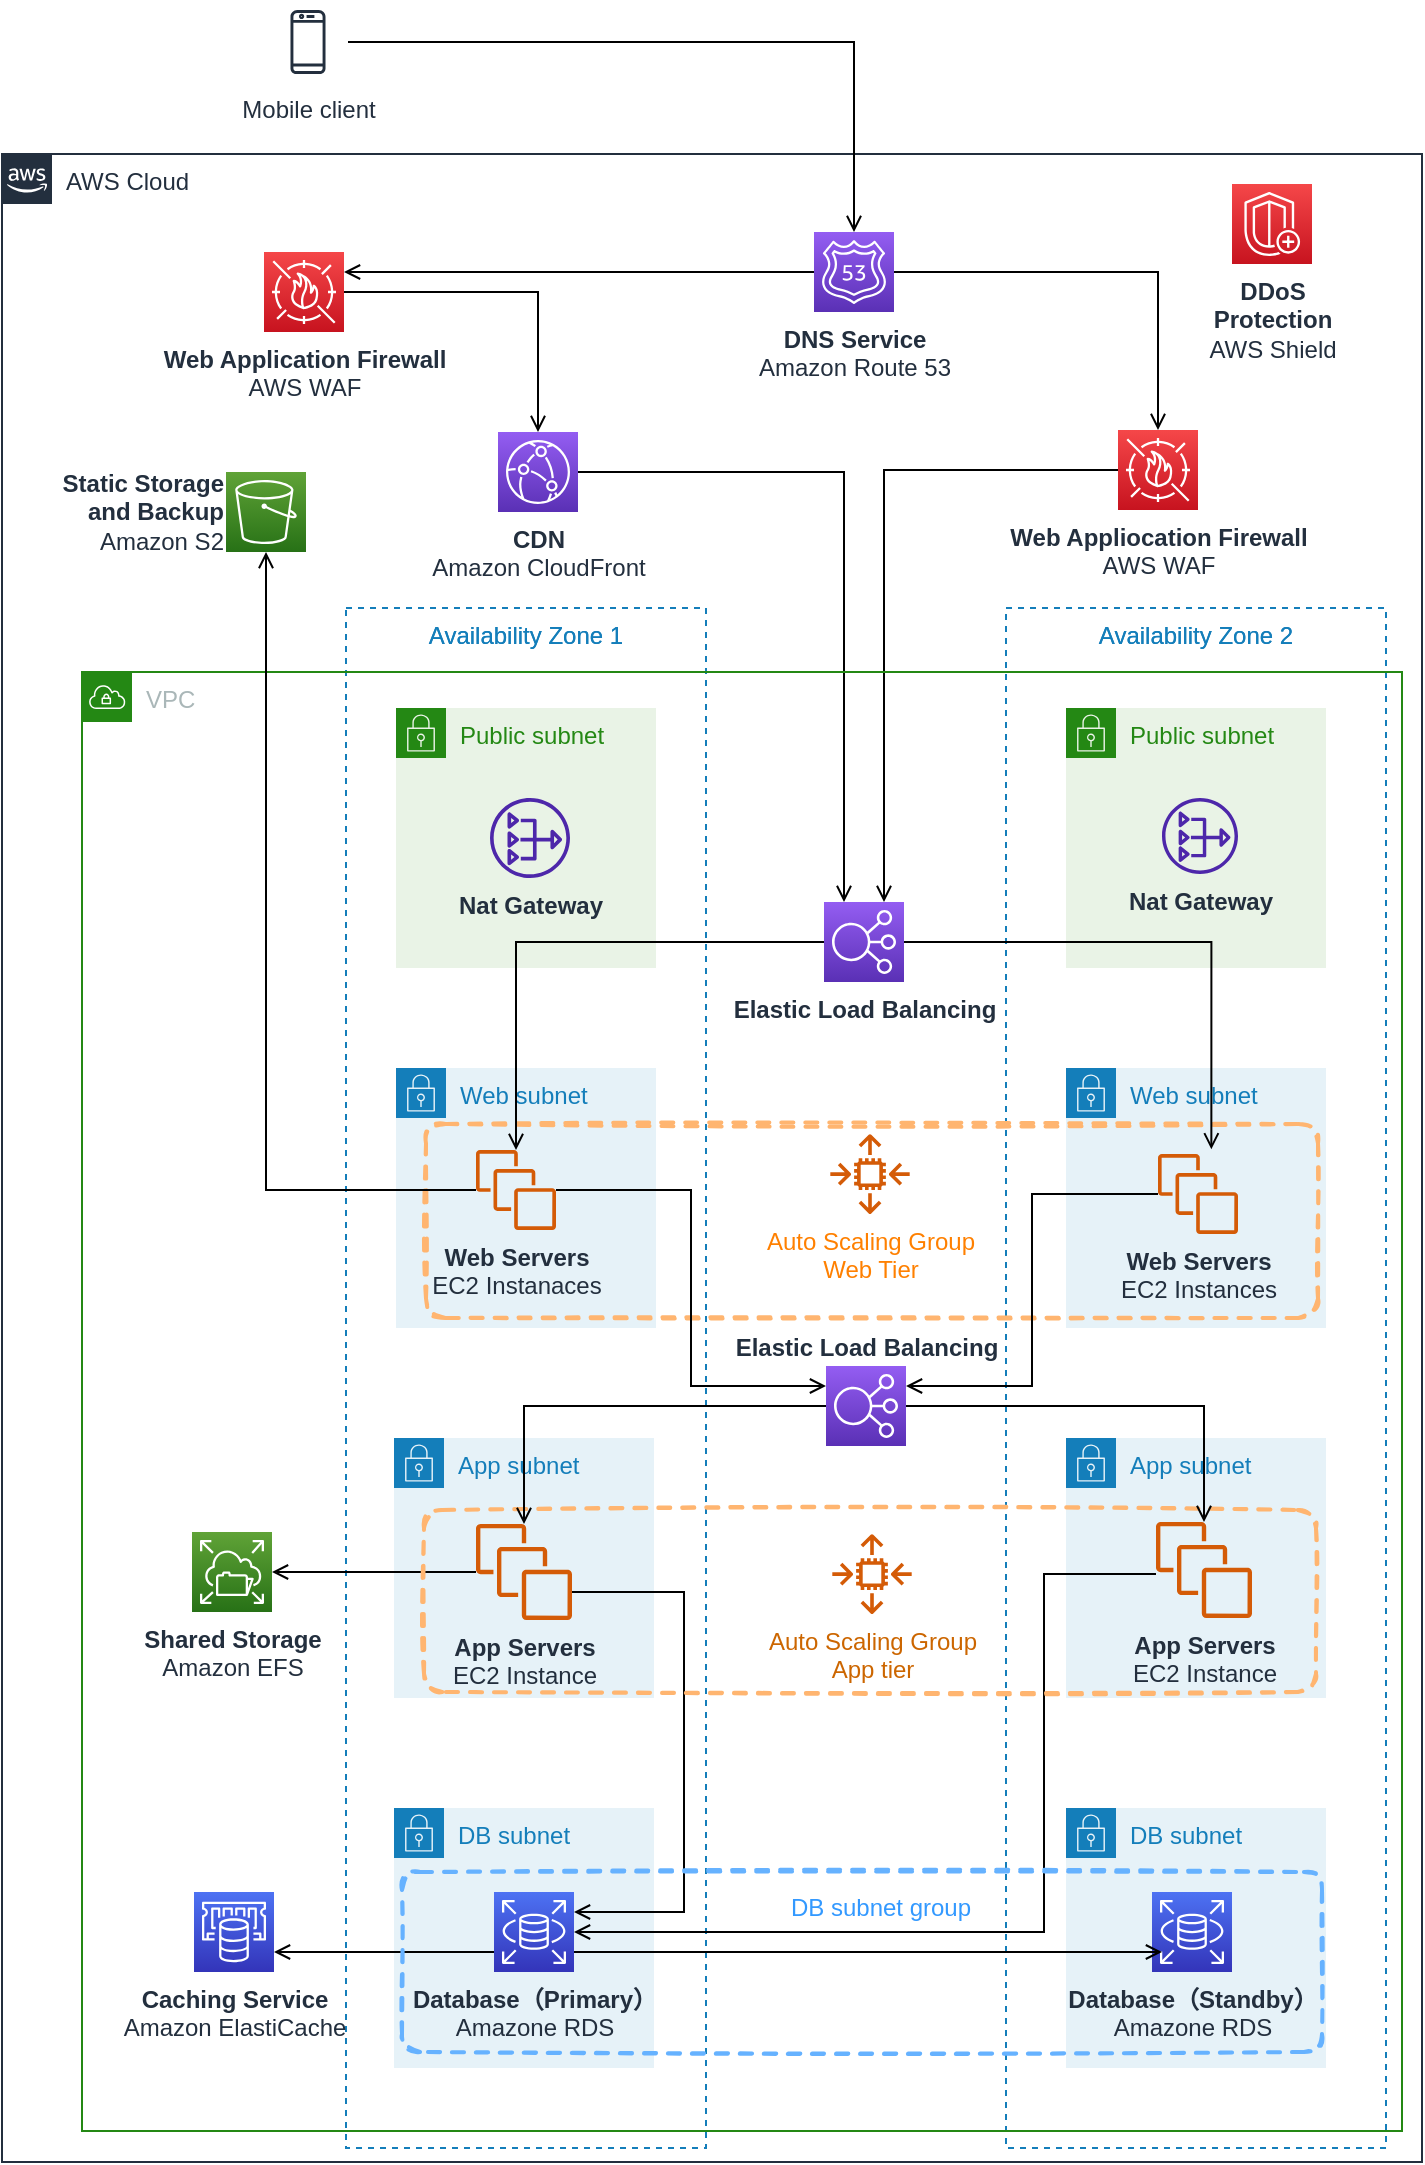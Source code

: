 <mxfile version="20.6.0" type="github">
  <diagram id="NBsggCKVuBA1LdsYjbiz" name="第 1 页">
    <mxGraphModel dx="1209" dy="586" grid="1" gridSize="10" guides="1" tooltips="1" connect="1" arrows="1" fold="1" page="1" pageScale="1" pageWidth="827" pageHeight="1169" math="0" shadow="0">
      <root>
        <mxCell id="0" />
        <mxCell id="1" parent="0" />
        <mxCell id="g7H52zCNC9NMij33Aelw-1" value="AWS Cloud" style="points=[[0,0],[0.25,0],[0.5,0],[0.75,0],[1,0],[1,0.25],[1,0.5],[1,0.75],[1,1],[0.75,1],[0.5,1],[0.25,1],[0,1],[0,0.75],[0,0.5],[0,0.25]];outlineConnect=0;gradientColor=none;html=1;whiteSpace=wrap;fontSize=12;fontStyle=0;container=1;pointerEvents=0;collapsible=0;recursiveResize=0;shape=mxgraph.aws4.group;grIcon=mxgraph.aws4.group_aws_cloud_alt;strokeColor=#232F3E;fillColor=none;verticalAlign=top;align=left;spacingLeft=30;fontColor=#232F3E;dashed=0;" vertex="1" parent="1">
          <mxGeometry x="59" y="100" width="710" height="1004" as="geometry" />
        </mxCell>
        <mxCell id="g7H52zCNC9NMij33Aelw-78" style="edgeStyle=orthogonalEdgeStyle;rounded=0;orthogonalLoop=1;jettySize=auto;html=1;entryX=1;entryY=0.25;entryDx=0;entryDy=0;entryPerimeter=0;fontColor=#3399FF;endArrow=open;endFill=0;" edge="1" parent="g7H52zCNC9NMij33Aelw-1" source="g7H52zCNC9NMij33Aelw-2" target="g7H52zCNC9NMij33Aelw-3">
          <mxGeometry relative="1" as="geometry" />
        </mxCell>
        <mxCell id="g7H52zCNC9NMij33Aelw-79" style="edgeStyle=orthogonalEdgeStyle;rounded=0;orthogonalLoop=1;jettySize=auto;html=1;entryX=0.5;entryY=0;entryDx=0;entryDy=0;entryPerimeter=0;fontColor=#3399FF;endArrow=open;endFill=0;" edge="1" parent="g7H52zCNC9NMij33Aelw-1" source="g7H52zCNC9NMij33Aelw-2" target="g7H52zCNC9NMij33Aelw-24">
          <mxGeometry relative="1" as="geometry" />
        </mxCell>
        <mxCell id="g7H52zCNC9NMij33Aelw-2" value="&lt;b&gt;DNS Service&lt;/b&gt;&lt;br&gt;Amazon Route 53" style="sketch=0;points=[[0,0,0],[0.25,0,0],[0.5,0,0],[0.75,0,0],[1,0,0],[0,1,0],[0.25,1,0],[0.5,1,0],[0.75,1,0],[1,1,0],[0,0.25,0],[0,0.5,0],[0,0.75,0],[1,0.25,0],[1,0.5,0],[1,0.75,0]];outlineConnect=0;fontColor=#232F3E;gradientColor=#945DF2;gradientDirection=north;fillColor=#5A30B5;strokeColor=#ffffff;dashed=0;verticalLabelPosition=bottom;verticalAlign=top;align=center;html=1;fontSize=12;fontStyle=0;aspect=fixed;shape=mxgraph.aws4.resourceIcon;resIcon=mxgraph.aws4.route_53;" vertex="1" parent="g7H52zCNC9NMij33Aelw-1">
          <mxGeometry x="406" y="39" width="40" height="40" as="geometry" />
        </mxCell>
        <mxCell id="g7H52zCNC9NMij33Aelw-26" value="Availability Zone 2" style="fillColor=none;strokeColor=#147EBA;dashed=1;verticalAlign=top;fontStyle=0;fontColor=#147EBA;" vertex="1" parent="g7H52zCNC9NMij33Aelw-1">
          <mxGeometry x="502" y="227" width="190" height="770" as="geometry" />
        </mxCell>
        <mxCell id="g7H52zCNC9NMij33Aelw-77" style="edgeStyle=orthogonalEdgeStyle;rounded=0;orthogonalLoop=1;jettySize=auto;html=1;entryX=0.5;entryY=0;entryDx=0;entryDy=0;entryPerimeter=0;fontColor=#3399FF;endArrow=open;endFill=0;" edge="1" parent="g7H52zCNC9NMij33Aelw-1" source="g7H52zCNC9NMij33Aelw-3" target="g7H52zCNC9NMij33Aelw-22">
          <mxGeometry relative="1" as="geometry" />
        </mxCell>
        <mxCell id="g7H52zCNC9NMij33Aelw-3" value="&lt;b&gt;Web Application Firewall&lt;/b&gt;&lt;br&gt;AWS WAF" style="sketch=0;points=[[0,0,0],[0.25,0,0],[0.5,0,0],[0.75,0,0],[1,0,0],[0,1,0],[0.25,1,0],[0.5,1,0],[0.75,1,0],[1,1,0],[0,0.25,0],[0,0.5,0],[0,0.75,0],[1,0.25,0],[1,0.5,0],[1,0.75,0]];outlineConnect=0;fontColor=#232F3E;gradientColor=#F54749;gradientDirection=north;fillColor=#C7131F;strokeColor=#ffffff;dashed=0;verticalLabelPosition=bottom;verticalAlign=top;align=center;html=1;fontSize=12;fontStyle=0;aspect=fixed;shape=mxgraph.aws4.resourceIcon;resIcon=mxgraph.aws4.waf;" vertex="1" parent="g7H52zCNC9NMij33Aelw-1">
          <mxGeometry x="131" y="49" width="40" height="40" as="geometry" />
        </mxCell>
        <mxCell id="g7H52zCNC9NMij33Aelw-7" value="&lt;b&gt;DDoS&lt;br&gt;Protection&lt;/b&gt;&lt;br&gt;AWS Shield" style="sketch=0;points=[[0,0,0],[0.25,0,0],[0.5,0,0],[0.75,0,0],[1,0,0],[0,1,0],[0.25,1,0],[0.5,1,0],[0.75,1,0],[1,1,0],[0,0.25,0],[0,0.5,0],[0,0.75,0],[1,0.25,0],[1,0.5,0],[1,0.75,0]];outlineConnect=0;fontColor=#232F3E;gradientColor=#F54749;gradientDirection=north;fillColor=#C7131F;strokeColor=#ffffff;dashed=0;verticalLabelPosition=bottom;verticalAlign=top;align=center;html=1;fontSize=12;fontStyle=0;aspect=fixed;shape=mxgraph.aws4.resourceIcon;resIcon=mxgraph.aws4.shield;" vertex="1" parent="g7H52zCNC9NMij33Aelw-1">
          <mxGeometry x="615" y="15" width="40" height="40" as="geometry" />
        </mxCell>
        <mxCell id="g7H52zCNC9NMij33Aelw-8" value="Availability Zone 1" style="fillColor=none;strokeColor=#147EBA;dashed=1;verticalAlign=top;fontStyle=0;fontColor=#147EBA;" vertex="1" parent="g7H52zCNC9NMij33Aelw-1">
          <mxGeometry x="172" y="227" width="180" height="770" as="geometry" />
        </mxCell>
        <mxCell id="g7H52zCNC9NMij33Aelw-9" value="Availability Zone 2" style="fillColor=none;strokeColor=#147EBA;dashed=1;verticalAlign=top;fontStyle=0;fontColor=#147EBA;" vertex="1" parent="g7H52zCNC9NMij33Aelw-1">
          <mxGeometry x="502" y="227" width="190" height="770" as="geometry" />
        </mxCell>
        <mxCell id="g7H52zCNC9NMij33Aelw-10" value="Public subnet" style="points=[[0,0],[0.25,0],[0.5,0],[0.75,0],[1,0],[1,0.25],[1,0.5],[1,0.75],[1,1],[0.75,1],[0.5,1],[0.25,1],[0,1],[0,0.75],[0,0.5],[0,0.25]];outlineConnect=0;gradientColor=none;html=1;whiteSpace=wrap;fontSize=12;fontStyle=0;container=1;pointerEvents=0;collapsible=0;recursiveResize=0;shape=mxgraph.aws4.group;grIcon=mxgraph.aws4.group_security_group;grStroke=0;strokeColor=#248814;fillColor=#E9F3E6;verticalAlign=top;align=left;spacingLeft=30;fontColor=#248814;dashed=0;" vertex="1" parent="g7H52zCNC9NMij33Aelw-1">
          <mxGeometry x="197" y="277" width="130" height="130" as="geometry" />
        </mxCell>
        <mxCell id="g7H52zCNC9NMij33Aelw-13" value="Public subnet" style="points=[[0,0],[0.25,0],[0.5,0],[0.75,0],[1,0],[1,0.25],[1,0.5],[1,0.75],[1,1],[0.75,1],[0.5,1],[0.25,1],[0,1],[0,0.75],[0,0.5],[0,0.25]];outlineConnect=0;gradientColor=none;html=1;whiteSpace=wrap;fontSize=12;fontStyle=0;container=1;pointerEvents=0;collapsible=0;recursiveResize=0;shape=mxgraph.aws4.group;grIcon=mxgraph.aws4.group_security_group;grStroke=0;strokeColor=#248814;fillColor=#E9F3E6;verticalAlign=top;align=left;spacingLeft=30;fontColor=#248814;dashed=0;" vertex="1" parent="g7H52zCNC9NMij33Aelw-1">
          <mxGeometry x="532" y="277" width="130" height="130" as="geometry" />
        </mxCell>
        <mxCell id="g7H52zCNC9NMij33Aelw-14" value="&lt;b&gt;Static Storage &lt;br&gt;and Backup&lt;/b&gt;&lt;br&gt;Amazon S2" style="sketch=0;points=[[0,0,0],[0.25,0,0],[0.5,0,0],[0.75,0,0],[1,0,0],[0,1,0],[0.25,1,0],[0.5,1,0],[0.75,1,0],[1,1,0],[0,0.25,0],[0,0.5,0],[0,0.75,0],[1,0.25,0],[1,0.5,0],[1,0.75,0]];outlineConnect=0;fontColor=#232F3E;gradientColor=#60A337;gradientDirection=north;fillColor=#277116;strokeColor=#ffffff;dashed=0;verticalLabelPosition=middle;verticalAlign=middle;align=right;html=1;fontSize=12;fontStyle=0;aspect=fixed;shape=mxgraph.aws4.resourceIcon;resIcon=mxgraph.aws4.s3;labelPosition=left;" vertex="1" parent="g7H52zCNC9NMij33Aelw-1">
          <mxGeometry x="112" y="159" width="40" height="40" as="geometry" />
        </mxCell>
        <mxCell id="g7H52zCNC9NMij33Aelw-15" value="Web subnet" style="points=[[0,0],[0.25,0],[0.5,0],[0.75,0],[1,0],[1,0.25],[1,0.5],[1,0.75],[1,1],[0.75,1],[0.5,1],[0.25,1],[0,1],[0,0.75],[0,0.5],[0,0.25]];outlineConnect=0;gradientColor=none;html=1;whiteSpace=wrap;fontSize=12;fontStyle=0;container=1;pointerEvents=0;collapsible=0;recursiveResize=0;shape=mxgraph.aws4.group;grIcon=mxgraph.aws4.group_security_group;grStroke=0;strokeColor=#147EBA;fillColor=#E6F2F8;verticalAlign=top;align=left;spacingLeft=30;fontColor=#147EBA;dashed=0;" vertex="1" parent="g7H52zCNC9NMij33Aelw-1">
          <mxGeometry x="197" y="457" width="130" height="130" as="geometry" />
        </mxCell>
        <mxCell id="g7H52zCNC9NMij33Aelw-16" value="Web subnet" style="points=[[0,0],[0.25,0],[0.5,0],[0.75,0],[1,0],[1,0.25],[1,0.5],[1,0.75],[1,1],[0.75,1],[0.5,1],[0.25,1],[0,1],[0,0.75],[0,0.5],[0,0.25]];outlineConnect=0;gradientColor=none;html=1;whiteSpace=wrap;fontSize=12;fontStyle=0;container=1;pointerEvents=0;collapsible=0;recursiveResize=0;shape=mxgraph.aws4.group;grIcon=mxgraph.aws4.group_security_group;grStroke=0;strokeColor=#147EBA;fillColor=#E6F2F8;verticalAlign=top;align=left;spacingLeft=30;fontColor=#147EBA;dashed=0;" vertex="1" parent="g7H52zCNC9NMij33Aelw-1">
          <mxGeometry x="532" y="457" width="130" height="130" as="geometry" />
        </mxCell>
        <mxCell id="g7H52zCNC9NMij33Aelw-17" value="App subnet" style="points=[[0,0],[0.25,0],[0.5,0],[0.75,0],[1,0],[1,0.25],[1,0.5],[1,0.75],[1,1],[0.75,1],[0.5,1],[0.25,1],[0,1],[0,0.75],[0,0.5],[0,0.25]];outlineConnect=0;gradientColor=none;html=1;whiteSpace=wrap;fontSize=12;fontStyle=0;container=1;pointerEvents=0;collapsible=0;recursiveResize=0;shape=mxgraph.aws4.group;grIcon=mxgraph.aws4.group_security_group;grStroke=0;strokeColor=#147EBA;fillColor=#E6F2F8;verticalAlign=top;align=left;spacingLeft=30;fontColor=#147EBA;dashed=0;" vertex="1" parent="g7H52zCNC9NMij33Aelw-1">
          <mxGeometry x="196" y="642" width="130" height="130" as="geometry" />
        </mxCell>
        <mxCell id="g7H52zCNC9NMij33Aelw-18" value="App subnet" style="points=[[0,0],[0.25,0],[0.5,0],[0.75,0],[1,0],[1,0.25],[1,0.5],[1,0.75],[1,1],[0.75,1],[0.5,1],[0.25,1],[0,1],[0,0.75],[0,0.5],[0,0.25]];outlineConnect=0;gradientColor=none;html=1;whiteSpace=wrap;fontSize=12;fontStyle=0;container=1;pointerEvents=0;collapsible=0;recursiveResize=0;shape=mxgraph.aws4.group;grIcon=mxgraph.aws4.group_security_group;grStroke=0;strokeColor=#147EBA;fillColor=#E6F2F8;verticalAlign=top;align=left;spacingLeft=30;fontColor=#147EBA;dashed=0;" vertex="1" parent="g7H52zCNC9NMij33Aelw-1">
          <mxGeometry x="532" y="642" width="130" height="130" as="geometry" />
        </mxCell>
        <mxCell id="g7H52zCNC9NMij33Aelw-20" value="DB subnet" style="points=[[0,0],[0.25,0],[0.5,0],[0.75,0],[1,0],[1,0.25],[1,0.5],[1,0.75],[1,1],[0.75,1],[0.5,1],[0.25,1],[0,1],[0,0.75],[0,0.5],[0,0.25]];outlineConnect=0;gradientColor=none;html=1;whiteSpace=wrap;fontSize=12;fontStyle=0;container=1;pointerEvents=0;collapsible=0;recursiveResize=0;shape=mxgraph.aws4.group;grIcon=mxgraph.aws4.group_security_group;grStroke=0;strokeColor=#147EBA;fillColor=#E6F2F8;verticalAlign=top;align=left;spacingLeft=30;fontColor=#147EBA;dashed=0;" vertex="1" parent="g7H52zCNC9NMij33Aelw-1">
          <mxGeometry x="196" y="827" width="130" height="130" as="geometry" />
        </mxCell>
        <mxCell id="g7H52zCNC9NMij33Aelw-21" value="DB subnet" style="points=[[0,0],[0.25,0],[0.5,0],[0.75,0],[1,0],[1,0.25],[1,0.5],[1,0.75],[1,1],[0.75,1],[0.5,1],[0.25,1],[0,1],[0,0.75],[0,0.5],[0,0.25]];outlineConnect=0;gradientColor=none;html=1;whiteSpace=wrap;fontSize=12;fontStyle=0;container=1;pointerEvents=0;collapsible=0;recursiveResize=0;shape=mxgraph.aws4.group;grIcon=mxgraph.aws4.group_security_group;grStroke=0;strokeColor=#147EBA;fillColor=#E6F2F8;verticalAlign=top;align=left;spacingLeft=30;fontColor=#147EBA;dashed=0;" vertex="1" parent="g7H52zCNC9NMij33Aelw-1">
          <mxGeometry x="532" y="827" width="130" height="130" as="geometry" />
        </mxCell>
        <mxCell id="g7H52zCNC9NMij33Aelw-74" style="edgeStyle=orthogonalEdgeStyle;rounded=0;orthogonalLoop=1;jettySize=auto;html=1;entryX=0.25;entryY=0;entryDx=0;entryDy=0;entryPerimeter=0;fontColor=#3399FF;endArrow=open;endFill=0;" edge="1" parent="g7H52zCNC9NMij33Aelw-1" source="g7H52zCNC9NMij33Aelw-22" target="g7H52zCNC9NMij33Aelw-23">
          <mxGeometry relative="1" as="geometry" />
        </mxCell>
        <mxCell id="g7H52zCNC9NMij33Aelw-22" value="&lt;b&gt;CDN&lt;/b&gt;&lt;br&gt;Amazon CloudFront" style="sketch=0;points=[[0,0,0],[0.25,0,0],[0.5,0,0],[0.75,0,0],[1,0,0],[0,1,0],[0.25,1,0],[0.5,1,0],[0.75,1,0],[1,1,0],[0,0.25,0],[0,0.5,0],[0,0.75,0],[1,0.25,0],[1,0.5,0],[1,0.75,0]];outlineConnect=0;fontColor=#232F3E;gradientColor=#945DF2;gradientDirection=north;fillColor=#5A30B5;strokeColor=#ffffff;dashed=0;verticalLabelPosition=bottom;verticalAlign=top;align=center;html=1;fontSize=12;fontStyle=0;aspect=fixed;shape=mxgraph.aws4.resourceIcon;resIcon=mxgraph.aws4.cloudfront;" vertex="1" parent="g7H52zCNC9NMij33Aelw-1">
          <mxGeometry x="248" y="139" width="40" height="40" as="geometry" />
        </mxCell>
        <mxCell id="g7H52zCNC9NMij33Aelw-23" value="&lt;b&gt;Elastic Load Balancing&lt;/b&gt;" style="sketch=0;points=[[0,0,0],[0.25,0,0],[0.5,0,0],[0.75,0,0],[1,0,0],[0,1,0],[0.25,1,0],[0.5,1,0],[0.75,1,0],[1,1,0],[0,0.25,0],[0,0.5,0],[0,0.75,0],[1,0.25,0],[1,0.5,0],[1,0.75,0]];outlineConnect=0;fontColor=#232F3E;gradientColor=#945DF2;gradientDirection=north;fillColor=#5A30B5;strokeColor=#ffffff;dashed=0;verticalLabelPosition=bottom;verticalAlign=top;align=center;html=1;fontSize=12;fontStyle=0;aspect=fixed;shape=mxgraph.aws4.resourceIcon;resIcon=mxgraph.aws4.elastic_load_balancing;" vertex="1" parent="g7H52zCNC9NMij33Aelw-1">
          <mxGeometry x="411" y="374" width="40" height="40" as="geometry" />
        </mxCell>
        <mxCell id="g7H52zCNC9NMij33Aelw-76" style="edgeStyle=orthogonalEdgeStyle;rounded=0;orthogonalLoop=1;jettySize=auto;html=1;entryX=0.75;entryY=0;entryDx=0;entryDy=0;entryPerimeter=0;fontColor=#3399FF;endArrow=open;endFill=0;" edge="1" parent="g7H52zCNC9NMij33Aelw-1" source="g7H52zCNC9NMij33Aelw-24" target="g7H52zCNC9NMij33Aelw-23">
          <mxGeometry relative="1" as="geometry" />
        </mxCell>
        <mxCell id="g7H52zCNC9NMij33Aelw-24" value="&lt;b&gt;Web Appliocation Firewall&lt;/b&gt;&lt;br&gt;AWS WAF" style="sketch=0;points=[[0,0,0],[0.25,0,0],[0.5,0,0],[0.75,0,0],[1,0,0],[0,1,0],[0.25,1,0],[0.5,1,0],[0.75,1,0],[1,1,0],[0,0.25,0],[0,0.5,0],[0,0.75,0],[1,0.25,0],[1,0.5,0],[1,0.75,0]];outlineConnect=0;fontColor=#232F3E;gradientColor=#F54749;gradientDirection=north;fillColor=#C7131F;strokeColor=#ffffff;dashed=0;verticalLabelPosition=bottom;verticalAlign=top;align=center;html=1;fontSize=12;fontStyle=0;aspect=fixed;shape=mxgraph.aws4.resourceIcon;resIcon=mxgraph.aws4.waf;" vertex="1" parent="g7H52zCNC9NMij33Aelw-1">
          <mxGeometry x="558" y="138" width="40" height="40" as="geometry" />
        </mxCell>
        <mxCell id="g7H52zCNC9NMij33Aelw-25" value="Availability Zone 1" style="fillColor=none;strokeColor=#147EBA;dashed=1;verticalAlign=top;fontStyle=0;fontColor=#147EBA;" vertex="1" parent="g7H52zCNC9NMij33Aelw-1">
          <mxGeometry x="172" y="227" width="180" height="770" as="geometry" />
        </mxCell>
        <mxCell id="g7H52zCNC9NMij33Aelw-27" value="Public subnet" style="points=[[0,0],[0.25,0],[0.5,0],[0.75,0],[1,0],[1,0.25],[1,0.5],[1,0.75],[1,1],[0.75,1],[0.5,1],[0.25,1],[0,1],[0,0.75],[0,0.5],[0,0.25]];outlineConnect=0;gradientColor=none;html=1;whiteSpace=wrap;fontSize=12;fontStyle=0;container=1;pointerEvents=0;collapsible=0;recursiveResize=0;shape=mxgraph.aws4.group;grIcon=mxgraph.aws4.group_security_group;grStroke=0;strokeColor=#248814;fillColor=#E9F3E6;verticalAlign=top;align=left;spacingLeft=30;fontColor=#248814;dashed=0;" vertex="1" parent="g7H52zCNC9NMij33Aelw-1">
          <mxGeometry x="197" y="277" width="130" height="130" as="geometry" />
        </mxCell>
        <mxCell id="g7H52zCNC9NMij33Aelw-28" value="Public subnet" style="points=[[0,0],[0.25,0],[0.5,0],[0.75,0],[1,0],[1,0.25],[1,0.5],[1,0.75],[1,1],[0.75,1],[0.5,1],[0.25,1],[0,1],[0,0.75],[0,0.5],[0,0.25]];outlineConnect=0;gradientColor=none;html=1;whiteSpace=wrap;fontSize=12;fontStyle=0;container=1;pointerEvents=0;collapsible=0;recursiveResize=0;shape=mxgraph.aws4.group;grIcon=mxgraph.aws4.group_security_group;grStroke=0;strokeColor=#248814;fillColor=#E9F3E6;verticalAlign=top;align=left;spacingLeft=30;fontColor=#248814;dashed=0;" vertex="1" parent="g7H52zCNC9NMij33Aelw-1">
          <mxGeometry x="532" y="277" width="130" height="130" as="geometry" />
        </mxCell>
        <mxCell id="g7H52zCNC9NMij33Aelw-30" value="Web subnet" style="points=[[0,0],[0.25,0],[0.5,0],[0.75,0],[1,0],[1,0.25],[1,0.5],[1,0.75],[1,1],[0.75,1],[0.5,1],[0.25,1],[0,1],[0,0.75],[0,0.5],[0,0.25]];outlineConnect=0;gradientColor=none;html=1;whiteSpace=wrap;fontSize=12;fontStyle=0;container=1;pointerEvents=0;collapsible=0;recursiveResize=0;shape=mxgraph.aws4.group;grIcon=mxgraph.aws4.group_security_group;grStroke=0;strokeColor=#147EBA;fillColor=#E6F2F8;verticalAlign=top;align=left;spacingLeft=30;fontColor=#147EBA;dashed=0;" vertex="1" parent="g7H52zCNC9NMij33Aelw-1">
          <mxGeometry x="197" y="457" width="130" height="130" as="geometry" />
        </mxCell>
        <mxCell id="g7H52zCNC9NMij33Aelw-31" value="Web subnet" style="points=[[0,0],[0.25,0],[0.5,0],[0.75,0],[1,0],[1,0.25],[1,0.5],[1,0.75],[1,1],[0.75,1],[0.5,1],[0.25,1],[0,1],[0,0.75],[0,0.5],[0,0.25]];outlineConnect=0;gradientColor=none;html=1;whiteSpace=wrap;fontSize=12;fontStyle=0;container=1;pointerEvents=0;collapsible=0;recursiveResize=0;shape=mxgraph.aws4.group;grIcon=mxgraph.aws4.group_security_group;grStroke=0;strokeColor=#147EBA;fillColor=#E6F2F8;verticalAlign=top;align=left;spacingLeft=30;fontColor=#147EBA;dashed=0;" vertex="1" parent="g7H52zCNC9NMij33Aelw-1">
          <mxGeometry x="532" y="457" width="130" height="130" as="geometry" />
        </mxCell>
        <mxCell id="g7H52zCNC9NMij33Aelw-32" value="App subnet" style="points=[[0,0],[0.25,0],[0.5,0],[0.75,0],[1,0],[1,0.25],[1,0.5],[1,0.75],[1,1],[0.75,1],[0.5,1],[0.25,1],[0,1],[0,0.75],[0,0.5],[0,0.25]];outlineConnect=0;gradientColor=none;html=1;whiteSpace=wrap;fontSize=12;fontStyle=0;container=1;pointerEvents=0;collapsible=0;recursiveResize=0;shape=mxgraph.aws4.group;grIcon=mxgraph.aws4.group_security_group;grStroke=0;strokeColor=#147EBA;fillColor=#E6F2F8;verticalAlign=top;align=left;spacingLeft=30;fontColor=#147EBA;dashed=0;" vertex="1" parent="g7H52zCNC9NMij33Aelw-1">
          <mxGeometry x="196" y="642" width="130" height="130" as="geometry" />
        </mxCell>
        <mxCell id="g7H52zCNC9NMij33Aelw-33" value="App subnet" style="points=[[0,0],[0.25,0],[0.5,0],[0.75,0],[1,0],[1,0.25],[1,0.5],[1,0.75],[1,1],[0.75,1],[0.5,1],[0.25,1],[0,1],[0,0.75],[0,0.5],[0,0.25]];outlineConnect=0;gradientColor=none;html=1;whiteSpace=wrap;fontSize=12;fontStyle=0;container=1;pointerEvents=0;collapsible=0;recursiveResize=0;shape=mxgraph.aws4.group;grIcon=mxgraph.aws4.group_security_group;grStroke=0;strokeColor=#147EBA;fillColor=#E6F2F8;verticalAlign=top;align=left;spacingLeft=30;fontColor=#147EBA;dashed=0;" vertex="1" parent="g7H52zCNC9NMij33Aelw-1">
          <mxGeometry x="532" y="642" width="130" height="130" as="geometry" />
        </mxCell>
        <mxCell id="g7H52zCNC9NMij33Aelw-34" value="DB subnet" style="points=[[0,0],[0.25,0],[0.5,0],[0.75,0],[1,0],[1,0.25],[1,0.5],[1,0.75],[1,1],[0.75,1],[0.5,1],[0.25,1],[0,1],[0,0.75],[0,0.5],[0,0.25]];outlineConnect=0;gradientColor=none;html=1;whiteSpace=wrap;fontSize=12;fontStyle=0;container=1;pointerEvents=0;collapsible=0;recursiveResize=0;shape=mxgraph.aws4.group;grIcon=mxgraph.aws4.group_security_group;grStroke=0;strokeColor=#147EBA;fillColor=#E6F2F8;verticalAlign=top;align=left;spacingLeft=30;fontColor=#147EBA;dashed=0;" vertex="1" parent="g7H52zCNC9NMij33Aelw-1">
          <mxGeometry x="196" y="827" width="130" height="130" as="geometry" />
        </mxCell>
        <mxCell id="g7H52zCNC9NMij33Aelw-35" value="DB subnet" style="points=[[0,0],[0.25,0],[0.5,0],[0.75,0],[1,0],[1,0.25],[1,0.5],[1,0.75],[1,1],[0.75,1],[0.5,1],[0.25,1],[0,1],[0,0.75],[0,0.5],[0,0.25]];outlineConnect=0;gradientColor=none;html=1;whiteSpace=wrap;fontSize=12;fontStyle=0;container=1;pointerEvents=0;collapsible=0;recursiveResize=0;shape=mxgraph.aws4.group;grIcon=mxgraph.aws4.group_security_group;grStroke=0;strokeColor=#147EBA;fillColor=#E6F2F8;verticalAlign=top;align=left;spacingLeft=30;fontColor=#147EBA;dashed=0;" vertex="1" parent="g7H52zCNC9NMij33Aelw-1">
          <mxGeometry x="532" y="827" width="130" height="130" as="geometry" />
        </mxCell>
        <mxCell id="g7H52zCNC9NMij33Aelw-36" value="VPC" style="points=[[0,0],[0.25,0],[0.5,0],[0.75,0],[1,0],[1,0.25],[1,0.5],[1,0.75],[1,1],[0.75,1],[0.5,1],[0.25,1],[0,1],[0,0.75],[0,0.5],[0,0.25]];outlineConnect=0;gradientColor=none;html=1;whiteSpace=wrap;fontSize=12;fontStyle=0;container=1;pointerEvents=0;collapsible=0;recursiveResize=0;shape=mxgraph.aws4.group;grIcon=mxgraph.aws4.group_vpc;strokeColor=#248814;fillColor=none;verticalAlign=top;align=left;spacingLeft=30;fontColor=#AAB7B8;dashed=0;" vertex="1" parent="g7H52zCNC9NMij33Aelw-1">
          <mxGeometry x="40" y="259" width="660" height="729.5" as="geometry" />
        </mxCell>
        <mxCell id="g7H52zCNC9NMij33Aelw-37" value="&lt;b&gt;Nat Gateway&lt;/b&gt;" style="sketch=0;outlineConnect=0;fontColor=#232F3E;gradientColor=none;fillColor=#4D27AA;strokeColor=none;dashed=0;verticalLabelPosition=bottom;verticalAlign=top;align=center;html=1;fontSize=12;fontStyle=0;aspect=fixed;pointerEvents=1;shape=mxgraph.aws4.nat_gateway;" vertex="1" parent="g7H52zCNC9NMij33Aelw-36">
          <mxGeometry x="204" y="63" width="40" height="40" as="geometry" />
        </mxCell>
        <mxCell id="g7H52zCNC9NMij33Aelw-41" value="&lt;b&gt;Web Servers&lt;/b&gt;&lt;br&gt;EC2 Instanaces" style="sketch=0;outlineConnect=0;fontColor=#232F3E;gradientColor=none;fillColor=#D45B07;strokeColor=none;dashed=0;verticalLabelPosition=bottom;verticalAlign=top;align=center;html=1;fontSize=12;fontStyle=0;aspect=fixed;pointerEvents=1;shape=mxgraph.aws4.instances;" vertex="1" parent="g7H52zCNC9NMij33Aelw-36">
          <mxGeometry x="197" y="239" width="40" height="40" as="geometry" />
        </mxCell>
        <mxCell id="g7H52zCNC9NMij33Aelw-42" value="&lt;b&gt;Web Servers&lt;/b&gt;&lt;br&gt;EC2 Instances" style="sketch=0;outlineConnect=0;fontColor=#232F3E;gradientColor=none;fillColor=#D45B07;strokeColor=none;dashed=0;verticalLabelPosition=bottom;verticalAlign=top;align=center;html=1;fontSize=12;fontStyle=0;aspect=fixed;pointerEvents=1;shape=mxgraph.aws4.instances;" vertex="1" parent="g7H52zCNC9NMij33Aelw-36">
          <mxGeometry x="538" y="241" width="40" height="40" as="geometry" />
        </mxCell>
        <mxCell id="g7H52zCNC9NMij33Aelw-49" style="edgeStyle=orthogonalEdgeStyle;rounded=0;orthogonalLoop=1;jettySize=auto;html=1;entryX=1;entryY=0.5;entryDx=0;entryDy=0;entryPerimeter=0;endArrow=open;endFill=0;" edge="1" parent="g7H52zCNC9NMij33Aelw-36" source="g7H52zCNC9NMij33Aelw-43" target="g7H52zCNC9NMij33Aelw-47">
          <mxGeometry relative="1" as="geometry" />
        </mxCell>
        <mxCell id="g7H52zCNC9NMij33Aelw-50" style="edgeStyle=orthogonalEdgeStyle;rounded=0;orthogonalLoop=1;jettySize=auto;html=1;entryX=1;entryY=0.25;entryDx=0;entryDy=0;entryPerimeter=0;endArrow=open;endFill=0;" edge="1" parent="g7H52zCNC9NMij33Aelw-36" source="g7H52zCNC9NMij33Aelw-43" target="g7H52zCNC9NMij33Aelw-45">
          <mxGeometry relative="1" as="geometry">
            <Array as="points">
              <mxPoint x="301" y="460" />
              <mxPoint x="301" y="620" />
            </Array>
          </mxGeometry>
        </mxCell>
        <mxCell id="g7H52zCNC9NMij33Aelw-43" value="&lt;b&gt;App Servers&lt;/b&gt;&lt;br&gt;EC2 Instance" style="sketch=0;outlineConnect=0;fontColor=#232F3E;gradientColor=none;fillColor=#D45B07;strokeColor=none;dashed=0;verticalLabelPosition=bottom;verticalAlign=top;align=center;html=1;fontSize=12;fontStyle=0;aspect=fixed;pointerEvents=1;shape=mxgraph.aws4.instances;" vertex="1" parent="g7H52zCNC9NMij33Aelw-36">
          <mxGeometry x="197" y="426" width="48" height="48" as="geometry" />
        </mxCell>
        <mxCell id="g7H52zCNC9NMij33Aelw-55" style="edgeStyle=orthogonalEdgeStyle;rounded=0;orthogonalLoop=1;jettySize=auto;html=1;entryX=1;entryY=0.5;entryDx=0;entryDy=0;entryPerimeter=0;endArrow=open;endFill=0;" edge="1" parent="g7H52zCNC9NMij33Aelw-36" source="g7H52zCNC9NMij33Aelw-44" target="g7H52zCNC9NMij33Aelw-45">
          <mxGeometry relative="1" as="geometry">
            <Array as="points">
              <mxPoint x="481" y="451" />
              <mxPoint x="481" y="630" />
            </Array>
          </mxGeometry>
        </mxCell>
        <mxCell id="g7H52zCNC9NMij33Aelw-44" value="&lt;b&gt;App Servers&lt;/b&gt;&lt;br&gt;EC2 Instance" style="sketch=0;outlineConnect=0;fontColor=#232F3E;gradientColor=none;fillColor=#D45B07;strokeColor=none;dashed=0;verticalLabelPosition=bottom;verticalAlign=top;align=center;html=1;fontSize=12;fontStyle=0;aspect=fixed;pointerEvents=1;shape=mxgraph.aws4.instances;" vertex="1" parent="g7H52zCNC9NMij33Aelw-36">
          <mxGeometry x="537" y="425" width="48" height="48" as="geometry" />
        </mxCell>
        <mxCell id="g7H52zCNC9NMij33Aelw-53" style="edgeStyle=orthogonalEdgeStyle;rounded=0;orthogonalLoop=1;jettySize=auto;html=1;entryX=1;entryY=0.75;entryDx=0;entryDy=0;entryPerimeter=0;endArrow=open;endFill=0;" edge="1" parent="g7H52zCNC9NMij33Aelw-36" source="g7H52zCNC9NMij33Aelw-45" target="g7H52zCNC9NMij33Aelw-48">
          <mxGeometry relative="1" as="geometry">
            <Array as="points">
              <mxPoint x="190" y="640" />
              <mxPoint x="190" y="640" />
            </Array>
          </mxGeometry>
        </mxCell>
        <mxCell id="g7H52zCNC9NMij33Aelw-45" value="&lt;b&gt;Database（Primary）&lt;/b&gt;&lt;br&gt;Amazone RDS" style="sketch=0;points=[[0,0,0],[0.25,0,0],[0.5,0,0],[0.75,0,0],[1,0,0],[0,1,0],[0.25,1,0],[0.5,1,0],[0.75,1,0],[1,1,0],[0,0.25,0],[0,0.5,0],[0,0.75,0],[1,0.25,0],[1,0.5,0],[1,0.75,0]];outlineConnect=0;fontColor=#232F3E;gradientColor=#4D72F3;gradientDirection=north;fillColor=#3334B9;strokeColor=#ffffff;dashed=0;verticalLabelPosition=bottom;verticalAlign=top;align=center;html=1;fontSize=12;fontStyle=0;aspect=fixed;shape=mxgraph.aws4.resourceIcon;resIcon=mxgraph.aws4.rds;" vertex="1" parent="g7H52zCNC9NMij33Aelw-36">
          <mxGeometry x="206" y="610" width="40" height="40" as="geometry" />
        </mxCell>
        <mxCell id="g7H52zCNC9NMij33Aelw-47" value="&lt;b&gt;Shared Storage&lt;/b&gt;&lt;br&gt;Amazon EFS" style="sketch=0;points=[[0,0,0],[0.25,0,0],[0.5,0,0],[0.75,0,0],[1,0,0],[0,1,0],[0.25,1,0],[0.5,1,0],[0.75,1,0],[1,1,0],[0,0.25,0],[0,0.5,0],[0,0.75,0],[1,0.25,0],[1,0.5,0],[1,0.75,0]];outlineConnect=0;fontColor=#232F3E;gradientColor=#60A337;gradientDirection=north;fillColor=#277116;strokeColor=#ffffff;dashed=0;verticalLabelPosition=bottom;verticalAlign=top;align=center;html=1;fontSize=12;fontStyle=0;aspect=fixed;shape=mxgraph.aws4.resourceIcon;resIcon=mxgraph.aws4.elastic_file_system;" vertex="1" parent="g7H52zCNC9NMij33Aelw-36">
          <mxGeometry x="55" y="430" width="40" height="40" as="geometry" />
        </mxCell>
        <mxCell id="g7H52zCNC9NMij33Aelw-48" value="&lt;b&gt;Caching Service&lt;/b&gt;&lt;br&gt;Amazon ElastiCache" style="sketch=0;points=[[0,0,0],[0.25,0,0],[0.5,0,0],[0.75,0,0],[1,0,0],[0,1,0],[0.25,1,0],[0.5,1,0],[0.75,1,0],[1,1,0],[0,0.25,0],[0,0.5,0],[0,0.75,0],[1,0.25,0],[1,0.5,0],[1,0.75,0]];outlineConnect=0;fontColor=#232F3E;gradientColor=#4D72F3;gradientDirection=north;fillColor=#3334B9;strokeColor=#ffffff;dashed=0;verticalLabelPosition=bottom;verticalAlign=top;align=center;html=1;fontSize=12;fontStyle=0;aspect=fixed;shape=mxgraph.aws4.resourceIcon;resIcon=mxgraph.aws4.elasticache;" vertex="1" parent="g7H52zCNC9NMij33Aelw-36">
          <mxGeometry x="56" y="610" width="40" height="40" as="geometry" />
        </mxCell>
        <mxCell id="g7H52zCNC9NMij33Aelw-60" value="&lt;font color=&quot;#cc6600&quot;&gt;Auto Scaling Group&lt;br&gt;App tier&lt;/font&gt;" style="sketch=0;outlineConnect=0;fontColor=#232F3E;gradientColor=none;fillColor=#D45B07;strokeColor=none;dashed=0;verticalLabelPosition=bottom;verticalAlign=top;align=center;html=1;fontSize=12;fontStyle=0;aspect=fixed;pointerEvents=1;shape=mxgraph.aws4.auto_scaling2;" vertex="1" parent="g7H52zCNC9NMij33Aelw-36">
          <mxGeometry x="375" y="431" width="40" height="40" as="geometry" />
        </mxCell>
        <mxCell id="g7H52zCNC9NMij33Aelw-67" value="&lt;font color=&quot;#3399ff&quot;&gt;DB subnet group&lt;/font&gt;" style="text;html=1;align=center;verticalAlign=middle;resizable=0;points=[];autosize=1;strokeColor=none;fillColor=none;fontColor=#CC6600;" vertex="1" parent="g7H52zCNC9NMij33Aelw-36">
          <mxGeometry x="344" y="603" width="110" height="30" as="geometry" />
        </mxCell>
        <mxCell id="g7H52zCNC9NMij33Aelw-81" value="&lt;font color=&quot;#ff8000&quot;&gt;Auto Scaling Group&lt;br&gt;Web Tier&lt;/font&gt;" style="sketch=0;outlineConnect=0;fontColor=#232F3E;gradientColor=none;fillColor=#D45B07;strokeColor=none;dashed=0;verticalLabelPosition=bottom;verticalAlign=top;align=center;html=1;fontSize=12;fontStyle=0;aspect=fixed;pointerEvents=1;shape=mxgraph.aws4.auto_scaling2;strokeWidth=1;" vertex="1" parent="g7H52zCNC9NMij33Aelw-36">
          <mxGeometry x="374" y="231" width="40" height="40" as="geometry" />
        </mxCell>
        <mxCell id="g7H52zCNC9NMij33Aelw-63" value="" style="rounded=1;arcSize=10;dashed=1;fillColor=none;gradientColor=none;strokeWidth=2;sketch=1;strokeColor=#FFB570;" vertex="1" parent="g7H52zCNC9NMij33Aelw-36">
          <mxGeometry x="171" y="419" width="446" height="91" as="geometry" />
        </mxCell>
        <mxCell id="g7H52zCNC9NMij33Aelw-66" value="" style="rounded=1;arcSize=10;dashed=1;fillColor=none;gradientColor=none;strokeWidth=2;sketch=1;strokeColor=#66B2FF;" vertex="1" parent="g7H52zCNC9NMij33Aelw-36">
          <mxGeometry x="160" y="600" width="460" height="90" as="geometry" />
        </mxCell>
        <mxCell id="g7H52zCNC9NMij33Aelw-80" value="" style="rounded=1;arcSize=10;dashed=1;fillColor=none;gradientColor=none;strokeWidth=2;sketch=1;strokeColor=#FFB570;" vertex="1" parent="g7H52zCNC9NMij33Aelw-36">
          <mxGeometry x="172" y="226" width="446" height="97" as="geometry" />
        </mxCell>
        <mxCell id="g7H52zCNC9NMij33Aelw-38" value="&lt;b&gt;Nat Gateway&lt;/b&gt;" style="sketch=0;outlineConnect=0;fontColor=#232F3E;gradientColor=none;fillColor=#4D27AA;strokeColor=none;dashed=0;verticalLabelPosition=bottom;verticalAlign=top;align=center;html=1;fontSize=12;fontStyle=0;aspect=fixed;pointerEvents=1;shape=mxgraph.aws4.nat_gateway;" vertex="1" parent="g7H52zCNC9NMij33Aelw-1">
          <mxGeometry x="580" y="322" width="38" height="38" as="geometry" />
        </mxCell>
        <mxCell id="g7H52zCNC9NMij33Aelw-46" value="&lt;b&gt;Database（Standby）&lt;/b&gt;&lt;br&gt;Amazone RDS" style="sketch=0;points=[[0,0,0],[0.25,0,0],[0.5,0,0],[0.75,0,0],[1,0,0],[0,1,0],[0.25,1,0],[0.5,1,0],[0.75,1,0],[1,1,0],[0,0.25,0],[0,0.5,0],[0,0.75,0],[1,0.25,0],[1,0.5,0],[1,0.75,0]];outlineConnect=0;fontColor=#232F3E;gradientColor=#4D72F3;gradientDirection=north;fillColor=#3334B9;strokeColor=#ffffff;dashed=0;verticalLabelPosition=bottom;verticalAlign=top;align=center;html=1;fontSize=12;fontStyle=0;aspect=fixed;shape=mxgraph.aws4.resourceIcon;resIcon=mxgraph.aws4.rds;" vertex="1" parent="g7H52zCNC9NMij33Aelw-1">
          <mxGeometry x="575" y="869" width="40" height="40" as="geometry" />
        </mxCell>
        <mxCell id="g7H52zCNC9NMij33Aelw-52" style="edgeStyle=orthogonalEdgeStyle;rounded=0;orthogonalLoop=1;jettySize=auto;html=1;endArrow=open;endFill=0;" edge="1" parent="g7H52zCNC9NMij33Aelw-1" source="g7H52zCNC9NMij33Aelw-45">
          <mxGeometry relative="1" as="geometry">
            <mxPoint x="580" y="899" as="targetPoint" />
            <Array as="points">
              <mxPoint x="576" y="899" />
            </Array>
          </mxGeometry>
        </mxCell>
        <mxCell id="g7H52zCNC9NMij33Aelw-69" style="edgeStyle=orthogonalEdgeStyle;rounded=0;orthogonalLoop=1;jettySize=auto;html=1;entryX=0.5;entryY=1;entryDx=0;entryDy=0;entryPerimeter=0;fontColor=#3399FF;endArrow=open;endFill=0;" edge="1" parent="g7H52zCNC9NMij33Aelw-1" source="g7H52zCNC9NMij33Aelw-41" target="g7H52zCNC9NMij33Aelw-14">
          <mxGeometry relative="1" as="geometry" />
        </mxCell>
        <mxCell id="g7H52zCNC9NMij33Aelw-72" style="edgeStyle=orthogonalEdgeStyle;rounded=0;orthogonalLoop=1;jettySize=auto;html=1;entryX=0.667;entryY=-0.058;entryDx=0;entryDy=0;entryPerimeter=0;fontColor=#3399FF;endArrow=open;endFill=0;" edge="1" parent="g7H52zCNC9NMij33Aelw-1" source="g7H52zCNC9NMij33Aelw-23" target="g7H52zCNC9NMij33Aelw-42">
          <mxGeometry relative="1" as="geometry" />
        </mxCell>
        <mxCell id="g7H52zCNC9NMij33Aelw-73" style="edgeStyle=orthogonalEdgeStyle;rounded=0;orthogonalLoop=1;jettySize=auto;html=1;fontColor=#3399FF;endArrow=open;endFill=0;" edge="1" parent="g7H52zCNC9NMij33Aelw-1" source="g7H52zCNC9NMij33Aelw-23" target="g7H52zCNC9NMij33Aelw-41">
          <mxGeometry relative="1" as="geometry" />
        </mxCell>
        <mxCell id="g7H52zCNC9NMij33Aelw-58" style="edgeStyle=orthogonalEdgeStyle;rounded=0;orthogonalLoop=1;jettySize=auto;html=1;endArrow=open;endFill=0;" edge="1" parent="1" source="g7H52zCNC9NMij33Aelw-56" target="g7H52zCNC9NMij33Aelw-43">
          <mxGeometry relative="1" as="geometry" />
        </mxCell>
        <mxCell id="g7H52zCNC9NMij33Aelw-59" style="edgeStyle=orthogonalEdgeStyle;rounded=0;orthogonalLoop=1;jettySize=auto;html=1;endArrow=open;endFill=0;" edge="1" parent="1" source="g7H52zCNC9NMij33Aelw-56" target="g7H52zCNC9NMij33Aelw-44">
          <mxGeometry relative="1" as="geometry" />
        </mxCell>
        <mxCell id="g7H52zCNC9NMij33Aelw-56" value="&lt;b&gt;Elastic Load Balancing&lt;/b&gt;" style="sketch=0;points=[[0,0,0],[0.25,0,0],[0.5,0,0],[0.75,0,0],[1,0,0],[0,1,0],[0.25,1,0],[0.5,1,0],[0.75,1,0],[1,1,0],[0,0.25,0],[0,0.5,0],[0,0.75,0],[1,0.25,0],[1,0.5,0],[1,0.75,0]];outlineConnect=0;fontColor=#232F3E;gradientColor=#945DF2;gradientDirection=north;fillColor=#5A30B5;strokeColor=#ffffff;dashed=0;verticalLabelPosition=top;verticalAlign=bottom;align=center;html=1;fontSize=12;fontStyle=0;aspect=fixed;shape=mxgraph.aws4.resourceIcon;resIcon=mxgraph.aws4.elastic_load_balancing;labelPosition=center;" vertex="1" parent="1">
          <mxGeometry x="471" y="706" width="40" height="40" as="geometry" />
        </mxCell>
        <mxCell id="g7H52zCNC9NMij33Aelw-70" style="edgeStyle=orthogonalEdgeStyle;rounded=0;orthogonalLoop=1;jettySize=auto;html=1;entryX=0;entryY=0.25;entryDx=0;entryDy=0;entryPerimeter=0;fontColor=#3399FF;endArrow=open;endFill=0;" edge="1" parent="1" source="g7H52zCNC9NMij33Aelw-41" target="g7H52zCNC9NMij33Aelw-56">
          <mxGeometry relative="1" as="geometry" />
        </mxCell>
        <mxCell id="g7H52zCNC9NMij33Aelw-71" style="edgeStyle=orthogonalEdgeStyle;rounded=0;orthogonalLoop=1;jettySize=auto;html=1;entryX=1;entryY=0.25;entryDx=0;entryDy=0;entryPerimeter=0;fontColor=#3399FF;endArrow=open;endFill=0;" edge="1" parent="1" source="g7H52zCNC9NMij33Aelw-42" target="g7H52zCNC9NMij33Aelw-56">
          <mxGeometry relative="1" as="geometry" />
        </mxCell>
        <mxCell id="g7H52zCNC9NMij33Aelw-85" style="edgeStyle=orthogonalEdgeStyle;rounded=0;orthogonalLoop=1;jettySize=auto;html=1;entryX=0.5;entryY=0;entryDx=0;entryDy=0;entryPerimeter=0;fontColor=#FF8000;endArrow=open;endFill=0;" edge="1" parent="1" source="g7H52zCNC9NMij33Aelw-84" target="g7H52zCNC9NMij33Aelw-2">
          <mxGeometry relative="1" as="geometry" />
        </mxCell>
        <mxCell id="g7H52zCNC9NMij33Aelw-84" value="Mobile client" style="sketch=0;outlineConnect=0;fontColor=#232F3E;gradientColor=none;strokeColor=#232F3E;fillColor=#ffffff;dashed=0;verticalLabelPosition=bottom;verticalAlign=top;align=center;html=1;fontSize=12;fontStyle=0;aspect=fixed;shape=mxgraph.aws4.resourceIcon;resIcon=mxgraph.aws4.mobile_client;strokeWidth=2;" vertex="1" parent="1">
          <mxGeometry x="192" y="24" width="40" height="40" as="geometry" />
        </mxCell>
      </root>
    </mxGraphModel>
  </diagram>
</mxfile>
